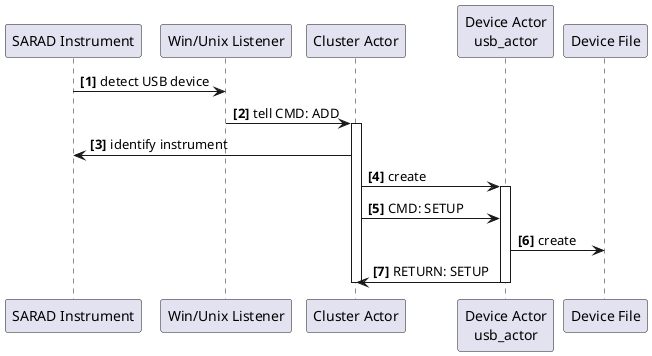 @startuml
autonumber "<b>[0]"
participant "SARAD Instrument" as instr
participant "Win/Unix Listener" as listener
participant "Cluster Actor" as cluster
participant "Device Actor\nusb_actor" as device_actor
participant "Device File" as file

instr -> listener: detect USB device
listener -> cluster: tell CMD: ADD
activate cluster
cluster -> instr: identify instrument
cluster -> device_actor: create
activate device_actor
cluster -> device_actor: CMD: SETUP
device_actor -> file: create
device_actor -> cluster: RETURN: SETUP
deactivate device_actor
deactivate cluster
@enduml
